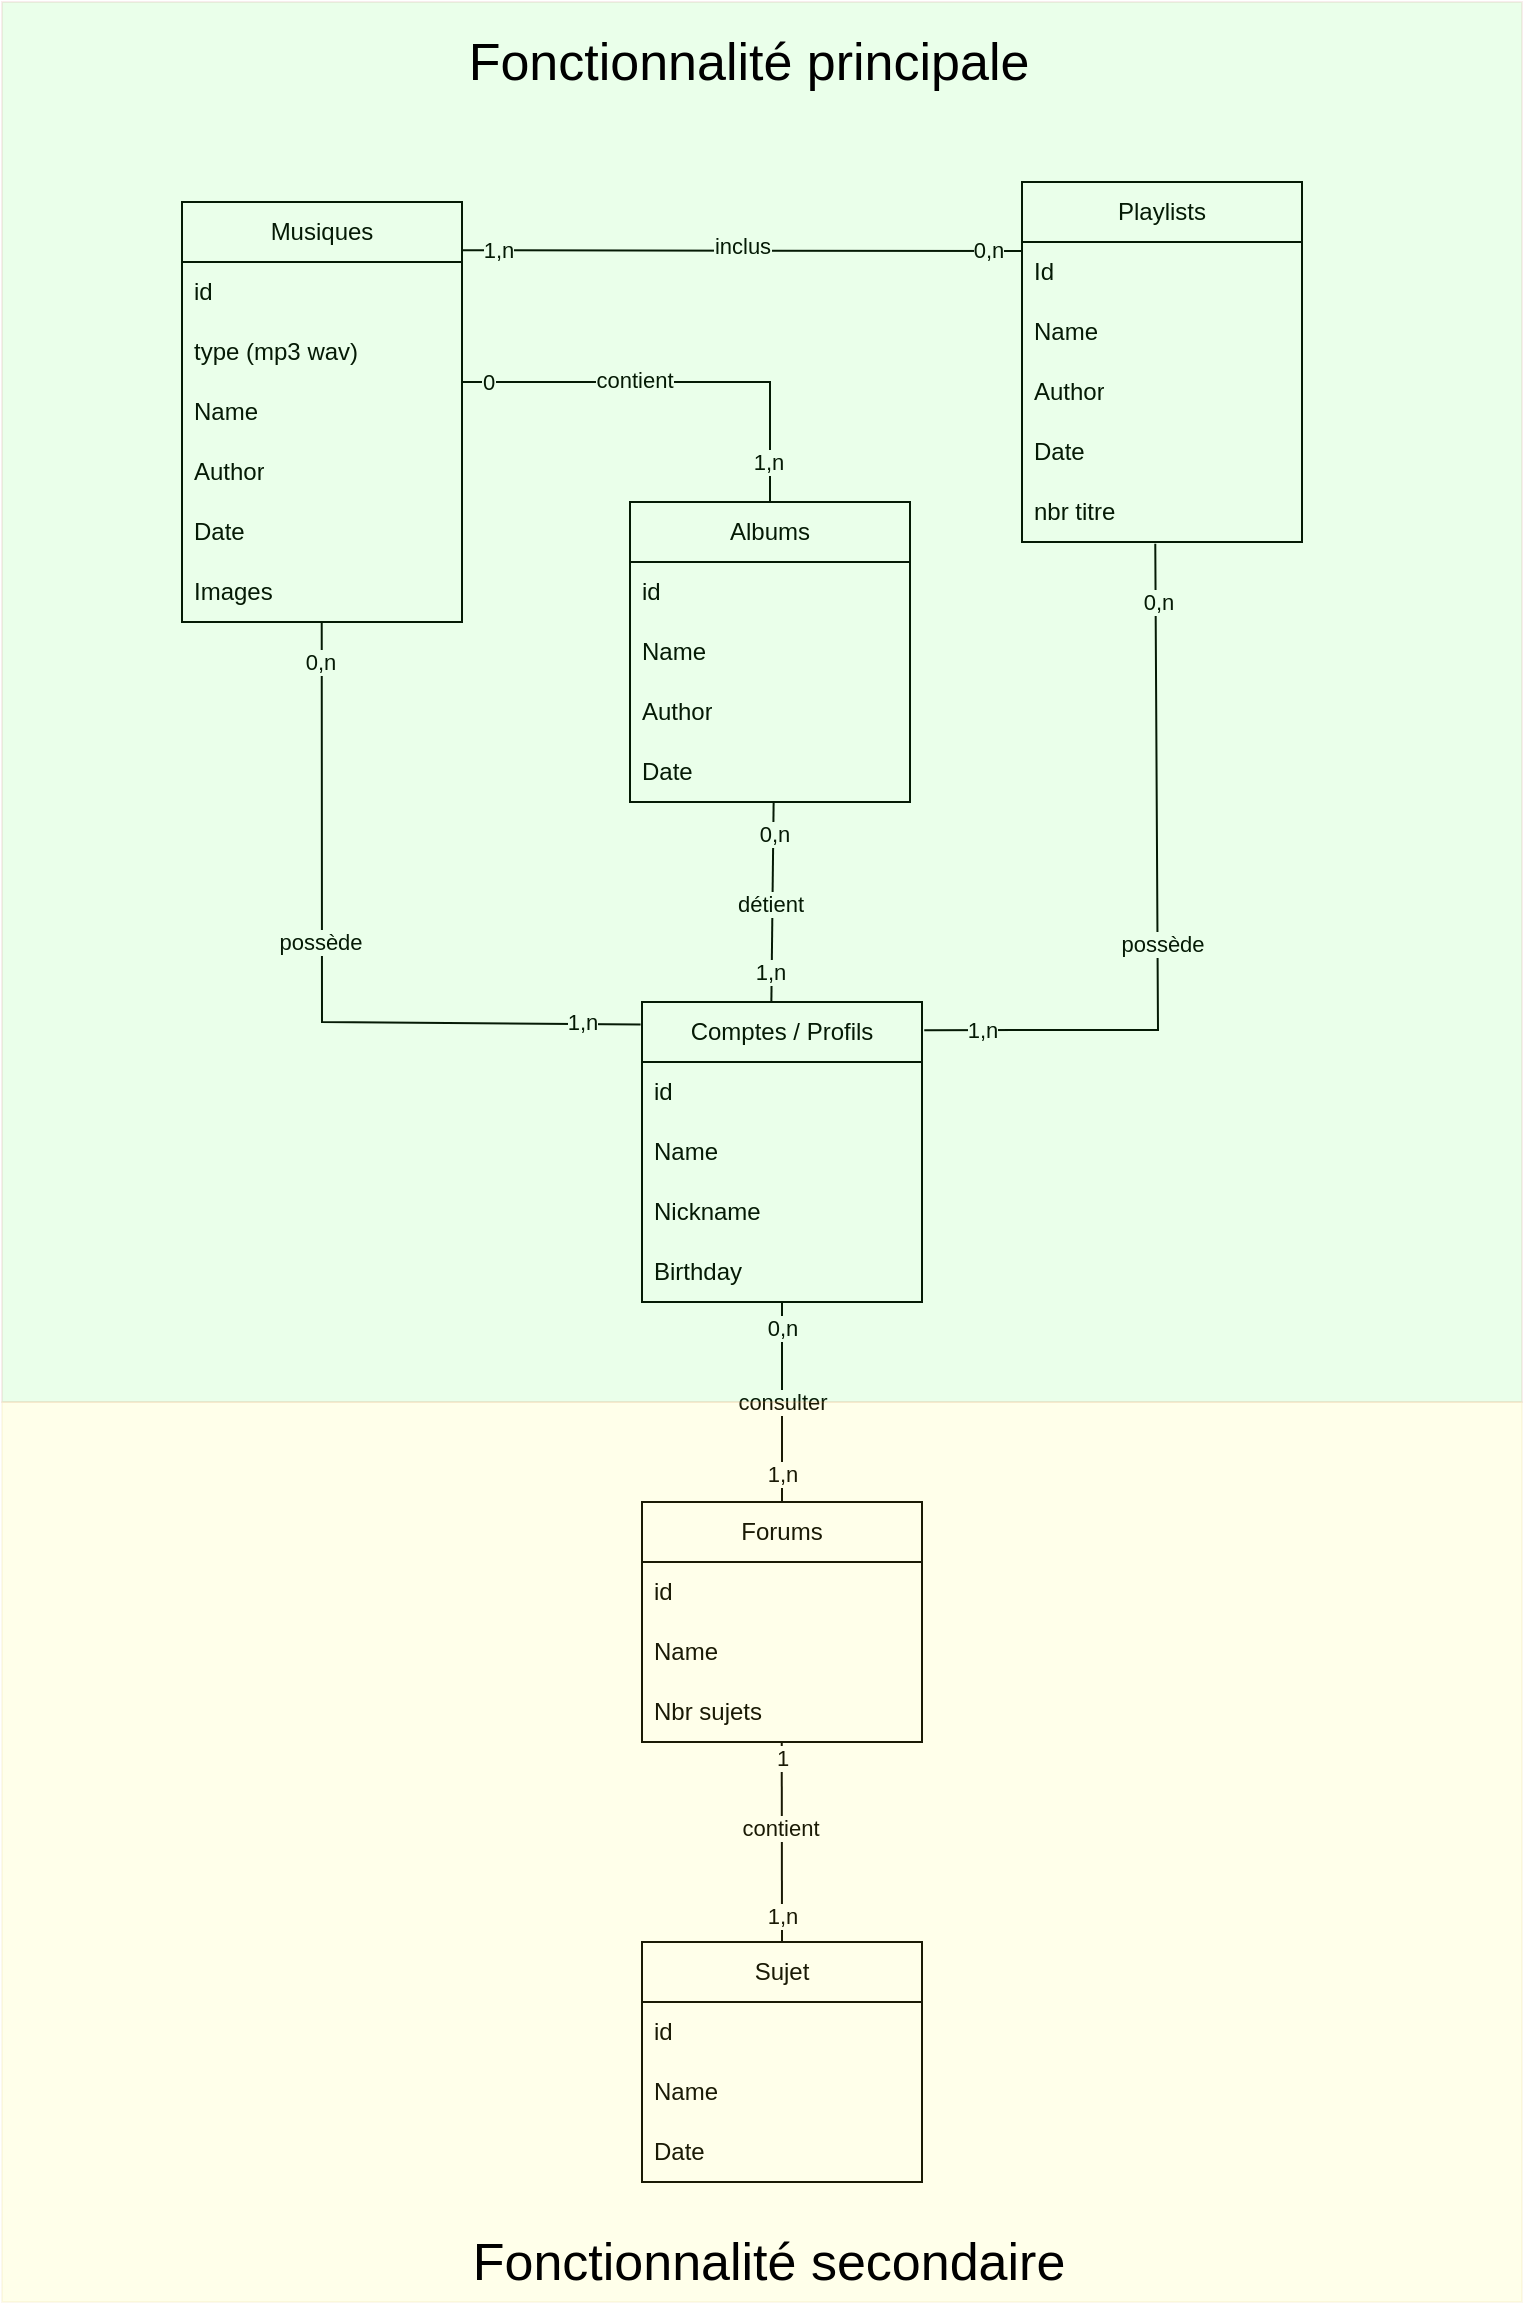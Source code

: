 <mxfile version="21.2.1" type="device">
  <diagram name="Page-1" id="DTLzjxHz0AVBki_nHCtA">
    <mxGraphModel dx="1434" dy="1963" grid="1" gridSize="10" guides="1" tooltips="1" connect="1" arrows="1" fold="1" page="1" pageScale="1" pageWidth="827" pageHeight="1169" math="0" shadow="0">
      <root>
        <mxCell id="0" />
        <mxCell id="1" parent="0" />
        <mxCell id="yGFAPYOFmnMAALgUmyOV-6" value="&lt;div&gt;Musiques&lt;/div&gt;" style="swimlane;fontStyle=0;childLayout=stackLayout;horizontal=1;startSize=30;horizontalStack=0;resizeParent=1;resizeParentMax=0;resizeLast=0;collapsible=1;marginBottom=0;whiteSpace=wrap;html=1;" parent="1" vertex="1">
          <mxGeometry x="130" y="-1060" width="140" height="210" as="geometry" />
        </mxCell>
        <mxCell id="yGFAPYOFmnMAALgUmyOV-7" value="id" style="text;strokeColor=none;fillColor=none;align=left;verticalAlign=middle;spacingLeft=4;spacingRight=4;overflow=hidden;points=[[0,0.5],[1,0.5]];portConstraint=eastwest;rotatable=0;whiteSpace=wrap;html=1;" parent="yGFAPYOFmnMAALgUmyOV-6" vertex="1">
          <mxGeometry y="30" width="140" height="30" as="geometry" />
        </mxCell>
        <mxCell id="yGFAPYOFmnMAALgUmyOV-8" value="type (mp3 wav)" style="text;strokeColor=none;fillColor=none;align=left;verticalAlign=middle;spacingLeft=4;spacingRight=4;overflow=hidden;points=[[0,0.5],[1,0.5]];portConstraint=eastwest;rotatable=0;whiteSpace=wrap;html=1;" parent="yGFAPYOFmnMAALgUmyOV-6" vertex="1">
          <mxGeometry y="60" width="140" height="30" as="geometry" />
        </mxCell>
        <mxCell id="yGFAPYOFmnMAALgUmyOV-9" value="&lt;div&gt;Name&lt;/div&gt;" style="text;strokeColor=none;fillColor=none;align=left;verticalAlign=middle;spacingLeft=4;spacingRight=4;overflow=hidden;points=[[0,0.5],[1,0.5]];portConstraint=eastwest;rotatable=0;whiteSpace=wrap;html=1;" parent="yGFAPYOFmnMAALgUmyOV-6" vertex="1">
          <mxGeometry y="90" width="140" height="30" as="geometry" />
        </mxCell>
        <mxCell id="yGFAPYOFmnMAALgUmyOV-26" value="Author" style="text;strokeColor=none;fillColor=none;align=left;verticalAlign=middle;spacingLeft=4;spacingRight=4;overflow=hidden;points=[[0,0.5],[1,0.5]];portConstraint=eastwest;rotatable=0;whiteSpace=wrap;html=1;" parent="yGFAPYOFmnMAALgUmyOV-6" vertex="1">
          <mxGeometry y="120" width="140" height="30" as="geometry" />
        </mxCell>
        <mxCell id="yGFAPYOFmnMAALgUmyOV-35" value="Date" style="text;strokeColor=none;fillColor=none;align=left;verticalAlign=middle;spacingLeft=4;spacingRight=4;overflow=hidden;points=[[0,0.5],[1,0.5]];portConstraint=eastwest;rotatable=0;whiteSpace=wrap;html=1;" parent="yGFAPYOFmnMAALgUmyOV-6" vertex="1">
          <mxGeometry y="150" width="140" height="30" as="geometry" />
        </mxCell>
        <mxCell id="yGFAPYOFmnMAALgUmyOV-36" value="Images" style="text;strokeColor=none;fillColor=none;align=left;verticalAlign=middle;spacingLeft=4;spacingRight=4;overflow=hidden;points=[[0,0.5],[1,0.5]];portConstraint=eastwest;rotatable=0;whiteSpace=wrap;html=1;" parent="yGFAPYOFmnMAALgUmyOV-6" vertex="1">
          <mxGeometry y="180" width="140" height="30" as="geometry" />
        </mxCell>
        <mxCell id="yGFAPYOFmnMAALgUmyOV-10" value="Albums" style="swimlane;fontStyle=0;childLayout=stackLayout;horizontal=1;startSize=30;horizontalStack=0;resizeParent=1;resizeParentMax=0;resizeLast=0;collapsible=1;marginBottom=0;whiteSpace=wrap;html=1;" parent="1" vertex="1">
          <mxGeometry x="354" y="-910" width="140" height="150" as="geometry" />
        </mxCell>
        <mxCell id="yGFAPYOFmnMAALgUmyOV-11" value="id" style="text;strokeColor=none;fillColor=none;align=left;verticalAlign=middle;spacingLeft=4;spacingRight=4;overflow=hidden;points=[[0,0.5],[1,0.5]];portConstraint=eastwest;rotatable=0;whiteSpace=wrap;html=1;" parent="yGFAPYOFmnMAALgUmyOV-10" vertex="1">
          <mxGeometry y="30" width="140" height="30" as="geometry" />
        </mxCell>
        <mxCell id="yGFAPYOFmnMAALgUmyOV-12" value="Name" style="text;strokeColor=none;fillColor=none;align=left;verticalAlign=middle;spacingLeft=4;spacingRight=4;overflow=hidden;points=[[0,0.5],[1,0.5]];portConstraint=eastwest;rotatable=0;whiteSpace=wrap;html=1;" parent="yGFAPYOFmnMAALgUmyOV-10" vertex="1">
          <mxGeometry y="60" width="140" height="30" as="geometry" />
        </mxCell>
        <mxCell id="yGFAPYOFmnMAALgUmyOV-13" value="&lt;div&gt;Author&lt;/div&gt;" style="text;strokeColor=none;fillColor=none;align=left;verticalAlign=middle;spacingLeft=4;spacingRight=4;overflow=hidden;points=[[0,0.5],[1,0.5]];portConstraint=eastwest;rotatable=0;whiteSpace=wrap;html=1;" parent="yGFAPYOFmnMAALgUmyOV-10" vertex="1">
          <mxGeometry y="90" width="140" height="30" as="geometry" />
        </mxCell>
        <mxCell id="yGFAPYOFmnMAALgUmyOV-32" value="Date" style="text;strokeColor=none;fillColor=none;align=left;verticalAlign=middle;spacingLeft=4;spacingRight=4;overflow=hidden;points=[[0,0.5],[1,0.5]];portConstraint=eastwest;rotatable=0;whiteSpace=wrap;html=1;" parent="yGFAPYOFmnMAALgUmyOV-10" vertex="1">
          <mxGeometry y="120" width="140" height="30" as="geometry" />
        </mxCell>
        <mxCell id="yGFAPYOFmnMAALgUmyOV-14" value="Playlists" style="swimlane;fontStyle=0;childLayout=stackLayout;horizontal=1;startSize=30;horizontalStack=0;resizeParent=1;resizeParentMax=0;resizeLast=0;collapsible=1;marginBottom=0;whiteSpace=wrap;html=1;" parent="1" vertex="1">
          <mxGeometry x="550" y="-1070" width="140" height="180" as="geometry" />
        </mxCell>
        <mxCell id="yGFAPYOFmnMAALgUmyOV-15" value="Id" style="text;strokeColor=none;fillColor=none;align=left;verticalAlign=middle;spacingLeft=4;spacingRight=4;overflow=hidden;points=[[0,0.5],[1,0.5]];portConstraint=eastwest;rotatable=0;whiteSpace=wrap;html=1;" parent="yGFAPYOFmnMAALgUmyOV-14" vertex="1">
          <mxGeometry y="30" width="140" height="30" as="geometry" />
        </mxCell>
        <mxCell id="yGFAPYOFmnMAALgUmyOV-16" value="Name" style="text;strokeColor=none;fillColor=none;align=left;verticalAlign=middle;spacingLeft=4;spacingRight=4;overflow=hidden;points=[[0,0.5],[1,0.5]];portConstraint=eastwest;rotatable=0;whiteSpace=wrap;html=1;" parent="yGFAPYOFmnMAALgUmyOV-14" vertex="1">
          <mxGeometry y="60" width="140" height="30" as="geometry" />
        </mxCell>
        <mxCell id="yGFAPYOFmnMAALgUmyOV-17" value="Author" style="text;strokeColor=none;fillColor=none;align=left;verticalAlign=middle;spacingLeft=4;spacingRight=4;overflow=hidden;points=[[0,0.5],[1,0.5]];portConstraint=eastwest;rotatable=0;whiteSpace=wrap;html=1;" parent="yGFAPYOFmnMAALgUmyOV-14" vertex="1">
          <mxGeometry y="90" width="140" height="30" as="geometry" />
        </mxCell>
        <mxCell id="yGFAPYOFmnMAALgUmyOV-34" value="Date" style="text;strokeColor=none;fillColor=none;align=left;verticalAlign=middle;spacingLeft=4;spacingRight=4;overflow=hidden;points=[[0,0.5],[1,0.5]];portConstraint=eastwest;rotatable=0;whiteSpace=wrap;html=1;" parent="yGFAPYOFmnMAALgUmyOV-14" vertex="1">
          <mxGeometry y="120" width="140" height="30" as="geometry" />
        </mxCell>
        <mxCell id="yGFAPYOFmnMAALgUmyOV-79" value="nbr titre" style="text;strokeColor=none;fillColor=none;align=left;verticalAlign=middle;spacingLeft=4;spacingRight=4;overflow=hidden;points=[[0,0.5],[1,0.5]];portConstraint=eastwest;rotatable=0;whiteSpace=wrap;html=1;" parent="yGFAPYOFmnMAALgUmyOV-14" vertex="1">
          <mxGeometry y="150" width="140" height="30" as="geometry" />
        </mxCell>
        <mxCell id="yGFAPYOFmnMAALgUmyOV-22" value="Forums" style="swimlane;fontStyle=0;childLayout=stackLayout;horizontal=1;startSize=30;horizontalStack=0;resizeParent=1;resizeParentMax=0;resizeLast=0;collapsible=1;marginBottom=0;whiteSpace=wrap;html=1;" parent="1" vertex="1">
          <mxGeometry x="360" y="-410" width="140" height="120" as="geometry" />
        </mxCell>
        <mxCell id="yGFAPYOFmnMAALgUmyOV-23" value="id" style="text;strokeColor=none;fillColor=none;align=left;verticalAlign=middle;spacingLeft=4;spacingRight=4;overflow=hidden;points=[[0,0.5],[1,0.5]];portConstraint=eastwest;rotatable=0;whiteSpace=wrap;html=1;" parent="yGFAPYOFmnMAALgUmyOV-22" vertex="1">
          <mxGeometry y="30" width="140" height="30" as="geometry" />
        </mxCell>
        <mxCell id="yGFAPYOFmnMAALgUmyOV-24" value="Name" style="text;strokeColor=none;fillColor=none;align=left;verticalAlign=middle;spacingLeft=4;spacingRight=4;overflow=hidden;points=[[0,0.5],[1,0.5]];portConstraint=eastwest;rotatable=0;whiteSpace=wrap;html=1;" parent="yGFAPYOFmnMAALgUmyOV-22" vertex="1">
          <mxGeometry y="60" width="140" height="30" as="geometry" />
        </mxCell>
        <mxCell id="yGFAPYOFmnMAALgUmyOV-47" value="Nbr sujets" style="text;strokeColor=none;fillColor=none;align=left;verticalAlign=middle;spacingLeft=4;spacingRight=4;overflow=hidden;points=[[0,0.5],[1,0.5]];portConstraint=eastwest;rotatable=0;whiteSpace=wrap;html=1;" parent="yGFAPYOFmnMAALgUmyOV-22" vertex="1">
          <mxGeometry y="90" width="140" height="30" as="geometry" />
        </mxCell>
        <mxCell id="yGFAPYOFmnMAALgUmyOV-27" value="Comptes / Profils" style="swimlane;fontStyle=0;childLayout=stackLayout;horizontal=1;startSize=30;horizontalStack=0;resizeParent=1;resizeParentMax=0;resizeLast=0;collapsible=1;marginBottom=0;whiteSpace=wrap;html=1;" parent="1" vertex="1">
          <mxGeometry x="360" y="-660" width="140" height="150" as="geometry" />
        </mxCell>
        <mxCell id="yGFAPYOFmnMAALgUmyOV-28" value="id" style="text;strokeColor=none;fillColor=none;align=left;verticalAlign=middle;spacingLeft=4;spacingRight=4;overflow=hidden;points=[[0,0.5],[1,0.5]];portConstraint=eastwest;rotatable=0;whiteSpace=wrap;html=1;" parent="yGFAPYOFmnMAALgUmyOV-27" vertex="1">
          <mxGeometry y="30" width="140" height="30" as="geometry" />
        </mxCell>
        <mxCell id="yGFAPYOFmnMAALgUmyOV-29" value="Name" style="text;strokeColor=none;fillColor=none;align=left;verticalAlign=middle;spacingLeft=4;spacingRight=4;overflow=hidden;points=[[0,0.5],[1,0.5]];portConstraint=eastwest;rotatable=0;whiteSpace=wrap;html=1;" parent="yGFAPYOFmnMAALgUmyOV-27" vertex="1">
          <mxGeometry y="60" width="140" height="30" as="geometry" />
        </mxCell>
        <mxCell id="yGFAPYOFmnMAALgUmyOV-30" value="Nickname" style="text;strokeColor=none;fillColor=none;align=left;verticalAlign=middle;spacingLeft=4;spacingRight=4;overflow=hidden;points=[[0,0.5],[1,0.5]];portConstraint=eastwest;rotatable=0;whiteSpace=wrap;html=1;" parent="yGFAPYOFmnMAALgUmyOV-27" vertex="1">
          <mxGeometry y="90" width="140" height="30" as="geometry" />
        </mxCell>
        <mxCell id="yGFAPYOFmnMAALgUmyOV-31" value="Birthday" style="text;strokeColor=none;fillColor=none;align=left;verticalAlign=middle;spacingLeft=4;spacingRight=4;overflow=hidden;points=[[0,0.5],[1,0.5]];portConstraint=eastwest;rotatable=0;whiteSpace=wrap;html=1;" parent="yGFAPYOFmnMAALgUmyOV-27" vertex="1">
          <mxGeometry y="120" width="140" height="30" as="geometry" />
        </mxCell>
        <mxCell id="yGFAPYOFmnMAALgUmyOV-37" value="" style="endArrow=none;html=1;rounded=0;entryX=1;entryY=0.115;entryDx=0;entryDy=0;exitX=-0.003;exitY=0.149;exitDx=0;exitDy=0;exitPerimeter=0;entryPerimeter=0;" parent="1" source="yGFAPYOFmnMAALgUmyOV-15" target="yGFAPYOFmnMAALgUmyOV-6" edge="1">
          <mxGeometry width="50" height="50" relative="1" as="geometry">
            <mxPoint x="220" y="-660" as="sourcePoint" />
            <mxPoint x="270" y="-710" as="targetPoint" />
          </mxGeometry>
        </mxCell>
        <mxCell id="yGFAPYOFmnMAALgUmyOV-66" value="inclus" style="edgeLabel;html=1;align=center;verticalAlign=middle;resizable=0;points=[];" parent="yGFAPYOFmnMAALgUmyOV-37" vertex="1" connectable="0">
          <mxGeometry x="0.068" y="-3" relative="1" as="geometry">
            <mxPoint x="10" as="offset" />
          </mxGeometry>
        </mxCell>
        <mxCell id="yGFAPYOFmnMAALgUmyOV-69" value="1,n" style="edgeLabel;html=1;align=center;verticalAlign=middle;resizable=0;points=[];" parent="yGFAPYOFmnMAALgUmyOV-37" vertex="1" connectable="0">
          <mxGeometry x="0.87" relative="1" as="geometry">
            <mxPoint as="offset" />
          </mxGeometry>
        </mxCell>
        <mxCell id="yGFAPYOFmnMAALgUmyOV-70" value="0,n" style="edgeLabel;html=1;align=center;verticalAlign=middle;resizable=0;points=[];" parent="yGFAPYOFmnMAALgUmyOV-37" vertex="1" connectable="0">
          <mxGeometry x="-0.878" y="-1" relative="1" as="geometry">
            <mxPoint as="offset" />
          </mxGeometry>
        </mxCell>
        <mxCell id="yGFAPYOFmnMAALgUmyOV-38" value="" style="endArrow=none;html=1;rounded=0;entryX=0.499;entryY=0.998;entryDx=0;entryDy=0;entryPerimeter=0;exitX=-0.005;exitY=0.075;exitDx=0;exitDy=0;exitPerimeter=0;" parent="1" source="yGFAPYOFmnMAALgUmyOV-27" target="yGFAPYOFmnMAALgUmyOV-36" edge="1">
          <mxGeometry width="50" height="50" relative="1" as="geometry">
            <mxPoint x="199.16" y="-749.85" as="sourcePoint" />
            <mxPoint x="474" y="-730" as="targetPoint" />
            <Array as="points">
              <mxPoint x="200" y="-650" />
            </Array>
          </mxGeometry>
        </mxCell>
        <mxCell id="yGFAPYOFmnMAALgUmyOV-55" value="possède" style="edgeLabel;html=1;align=center;verticalAlign=middle;resizable=0;points=[];" parent="yGFAPYOFmnMAALgUmyOV-38" vertex="1" connectable="0">
          <mxGeometry x="0.02" y="1" relative="1" as="geometry">
            <mxPoint y="-16" as="offset" />
          </mxGeometry>
        </mxCell>
        <mxCell id="yGFAPYOFmnMAALgUmyOV-58" value="0,n" style="edgeLabel;html=1;align=center;verticalAlign=middle;resizable=0;points=[];" parent="yGFAPYOFmnMAALgUmyOV-38" vertex="1" connectable="0">
          <mxGeometry x="0.951" y="1" relative="1" as="geometry">
            <mxPoint y="11" as="offset" />
          </mxGeometry>
        </mxCell>
        <mxCell id="yGFAPYOFmnMAALgUmyOV-59" value="1,n" style="edgeLabel;html=1;align=center;verticalAlign=middle;resizable=0;points=[];" parent="yGFAPYOFmnMAALgUmyOV-38" vertex="1" connectable="0">
          <mxGeometry x="-0.895" y="-1" relative="1" as="geometry">
            <mxPoint x="-11" as="offset" />
          </mxGeometry>
        </mxCell>
        <mxCell id="yGFAPYOFmnMAALgUmyOV-39" value="" style="endArrow=none;html=1;rounded=0;entryX=1.001;entryY=1.001;entryDx=0;entryDy=0;entryPerimeter=0;exitX=0.5;exitY=0;exitDx=0;exitDy=0;" parent="1" source="yGFAPYOFmnMAALgUmyOV-10" target="yGFAPYOFmnMAALgUmyOV-8" edge="1">
          <mxGeometry width="50" height="50" relative="1" as="geometry">
            <mxPoint x="570" y="-740" as="sourcePoint" />
            <mxPoint x="620" y="-790" as="targetPoint" />
            <Array as="points">
              <mxPoint x="424" y="-970" />
            </Array>
          </mxGeometry>
        </mxCell>
        <mxCell id="yGFAPYOFmnMAALgUmyOV-52" value="&lt;div&gt;contient&lt;/div&gt;" style="edgeLabel;html=1;align=center;verticalAlign=middle;resizable=0;points=[];" parent="yGFAPYOFmnMAALgUmyOV-39" vertex="1" connectable="0">
          <mxGeometry x="0.198" y="-1" relative="1" as="geometry">
            <mxPoint as="offset" />
          </mxGeometry>
        </mxCell>
        <mxCell id="yGFAPYOFmnMAALgUmyOV-53" value="0" style="edgeLabel;html=1;align=center;verticalAlign=middle;resizable=0;points=[];" parent="yGFAPYOFmnMAALgUmyOV-39" vertex="1" connectable="0">
          <mxGeometry x="0.884" y="-2" relative="1" as="geometry">
            <mxPoint y="2" as="offset" />
          </mxGeometry>
        </mxCell>
        <mxCell id="yGFAPYOFmnMAALgUmyOV-54" value="1,n" style="edgeLabel;html=1;align=center;verticalAlign=middle;resizable=0;points=[];" parent="yGFAPYOFmnMAALgUmyOV-39" vertex="1" connectable="0">
          <mxGeometry x="-0.859" y="1" relative="1" as="geometry">
            <mxPoint y="-5" as="offset" />
          </mxGeometry>
        </mxCell>
        <mxCell id="yGFAPYOFmnMAALgUmyOV-40" value="" style="endArrow=none;html=1;rounded=0;entryX=0.5;entryY=1;entryDx=0;entryDy=0;entryPerimeter=0;exitX=0.5;exitY=0;exitDx=0;exitDy=0;" parent="1" source="yGFAPYOFmnMAALgUmyOV-22" target="yGFAPYOFmnMAALgUmyOV-31" edge="1">
          <mxGeometry width="50" height="50" relative="1" as="geometry">
            <mxPoint x="405" y="-430" as="sourcePoint" />
            <mxPoint x="455" y="-480" as="targetPoint" />
          </mxGeometry>
        </mxCell>
        <mxCell id="yGFAPYOFmnMAALgUmyOV-75" value="consulter" style="edgeLabel;html=1;align=center;verticalAlign=middle;resizable=0;points=[];" parent="yGFAPYOFmnMAALgUmyOV-40" vertex="1" connectable="0">
          <mxGeometry x="-0.199" relative="1" as="geometry">
            <mxPoint y="-10" as="offset" />
          </mxGeometry>
        </mxCell>
        <mxCell id="yGFAPYOFmnMAALgUmyOV-76" value="0,n" style="edgeLabel;html=1;align=center;verticalAlign=middle;resizable=0;points=[];" parent="yGFAPYOFmnMAALgUmyOV-40" vertex="1" connectable="0">
          <mxGeometry x="0.743" relative="1" as="geometry">
            <mxPoint as="offset" />
          </mxGeometry>
        </mxCell>
        <mxCell id="yGFAPYOFmnMAALgUmyOV-77" value="1,n" style="edgeLabel;html=1;align=center;verticalAlign=middle;resizable=0;points=[];" parent="yGFAPYOFmnMAALgUmyOV-40" vertex="1" connectable="0">
          <mxGeometry x="-0.716" relative="1" as="geometry">
            <mxPoint as="offset" />
          </mxGeometry>
        </mxCell>
        <mxCell id="yGFAPYOFmnMAALgUmyOV-41" value="Sujet" style="swimlane;fontStyle=0;childLayout=stackLayout;horizontal=1;startSize=30;horizontalStack=0;resizeParent=1;resizeParentMax=0;resizeLast=0;collapsible=1;marginBottom=0;whiteSpace=wrap;html=1;" parent="1" vertex="1">
          <mxGeometry x="360" y="-190" width="140" height="120" as="geometry" />
        </mxCell>
        <mxCell id="yGFAPYOFmnMAALgUmyOV-42" value="id" style="text;strokeColor=none;fillColor=none;align=left;verticalAlign=middle;spacingLeft=4;spacingRight=4;overflow=hidden;points=[[0,0.5],[1,0.5]];portConstraint=eastwest;rotatable=0;whiteSpace=wrap;html=1;" parent="yGFAPYOFmnMAALgUmyOV-41" vertex="1">
          <mxGeometry y="30" width="140" height="30" as="geometry" />
        </mxCell>
        <mxCell id="yGFAPYOFmnMAALgUmyOV-43" value="Name" style="text;strokeColor=none;fillColor=none;align=left;verticalAlign=middle;spacingLeft=4;spacingRight=4;overflow=hidden;points=[[0,0.5],[1,0.5]];portConstraint=eastwest;rotatable=0;whiteSpace=wrap;html=1;" parent="yGFAPYOFmnMAALgUmyOV-41" vertex="1">
          <mxGeometry y="60" width="140" height="30" as="geometry" />
        </mxCell>
        <mxCell id="yGFAPYOFmnMAALgUmyOV-44" value="Date" style="text;strokeColor=none;fillColor=none;align=left;verticalAlign=middle;spacingLeft=4;spacingRight=4;overflow=hidden;points=[[0,0.5],[1,0.5]];portConstraint=eastwest;rotatable=0;whiteSpace=wrap;html=1;" parent="yGFAPYOFmnMAALgUmyOV-41" vertex="1">
          <mxGeometry y="90" width="140" height="30" as="geometry" />
        </mxCell>
        <mxCell id="yGFAPYOFmnMAALgUmyOV-46" value="" style="endArrow=none;html=1;rounded=0;exitX=0.5;exitY=0;exitDx=0;exitDy=0;entryX=0.499;entryY=1;entryDx=0;entryDy=0;entryPerimeter=0;" parent="1" source="yGFAPYOFmnMAALgUmyOV-41" target="yGFAPYOFmnMAALgUmyOV-47" edge="1">
          <mxGeometry width="50" height="50" relative="1" as="geometry">
            <mxPoint x="380" y="-220.18" as="sourcePoint" />
            <mxPoint x="430" y="-270" as="targetPoint" />
          </mxGeometry>
        </mxCell>
        <mxCell id="yGFAPYOFmnMAALgUmyOV-71" value="contient" style="edgeLabel;html=1;align=center;verticalAlign=middle;resizable=0;points=[];" parent="yGFAPYOFmnMAALgUmyOV-46" vertex="1" connectable="0">
          <mxGeometry x="-0.182" y="1" relative="1" as="geometry">
            <mxPoint y="-16" as="offset" />
          </mxGeometry>
        </mxCell>
        <mxCell id="yGFAPYOFmnMAALgUmyOV-72" value="1,n" style="edgeLabel;html=1;align=center;verticalAlign=middle;resizable=0;points=[];" parent="yGFAPYOFmnMAALgUmyOV-46" vertex="1" connectable="0">
          <mxGeometry x="-0.727" relative="1" as="geometry">
            <mxPoint as="offset" />
          </mxGeometry>
        </mxCell>
        <mxCell id="yGFAPYOFmnMAALgUmyOV-73" value="1" style="edgeLabel;html=1;align=center;verticalAlign=middle;resizable=0;points=[];" parent="yGFAPYOFmnMAALgUmyOV-46" vertex="1" connectable="0">
          <mxGeometry x="0.842" relative="1" as="geometry">
            <mxPoint as="offset" />
          </mxGeometry>
        </mxCell>
        <mxCell id="yGFAPYOFmnMAALgUmyOV-50" value="" style="endArrow=none;html=1;rounded=0;exitX=1.008;exitY=0.094;exitDx=0;exitDy=0;exitPerimeter=0;entryX=0.476;entryY=1.03;entryDx=0;entryDy=0;entryPerimeter=0;" parent="1" source="yGFAPYOFmnMAALgUmyOV-27" target="yGFAPYOFmnMAALgUmyOV-79" edge="1">
          <mxGeometry width="50" height="50" relative="1" as="geometry">
            <mxPoint x="618" y="-640" as="sourcePoint" />
            <mxPoint x="620" y="-860" as="targetPoint" />
            <Array as="points">
              <mxPoint x="618" y="-646" />
            </Array>
          </mxGeometry>
        </mxCell>
        <mxCell id="yGFAPYOFmnMAALgUmyOV-61" value="0,n" style="edgeLabel;html=1;align=center;verticalAlign=middle;resizable=0;points=[];" parent="yGFAPYOFmnMAALgUmyOV-50" vertex="1" connectable="0">
          <mxGeometry x="0.941" y="-1" relative="1" as="geometry">
            <mxPoint y="18" as="offset" />
          </mxGeometry>
        </mxCell>
        <mxCell id="yGFAPYOFmnMAALgUmyOV-62" value="1,n" style="edgeLabel;html=1;align=center;verticalAlign=middle;resizable=0;points=[];" parent="yGFAPYOFmnMAALgUmyOV-50" vertex="1" connectable="0">
          <mxGeometry x="-0.962" relative="1" as="geometry">
            <mxPoint x="22" as="offset" />
          </mxGeometry>
        </mxCell>
        <mxCell id="yGFAPYOFmnMAALgUmyOV-74" value="possède" style="edgeLabel;html=1;align=center;verticalAlign=middle;resizable=0;points=[];" parent="yGFAPYOFmnMAALgUmyOV-50" vertex="1" connectable="0">
          <mxGeometry x="-0.111" y="-2" relative="1" as="geometry">
            <mxPoint as="offset" />
          </mxGeometry>
        </mxCell>
        <mxCell id="yGFAPYOFmnMAALgUmyOV-51" value="" style="endArrow=none;html=1;rounded=0;entryX=0.513;entryY=0.997;entryDx=0;entryDy=0;entryPerimeter=0;exitX=0.462;exitY=0;exitDx=0;exitDy=0;exitPerimeter=0;" parent="1" source="yGFAPYOFmnMAALgUmyOV-27" target="yGFAPYOFmnMAALgUmyOV-32" edge="1">
          <mxGeometry width="50" height="50" relative="1" as="geometry">
            <mxPoint x="380" y="-680" as="sourcePoint" />
            <mxPoint x="430" y="-730" as="targetPoint" />
          </mxGeometry>
        </mxCell>
        <mxCell id="yGFAPYOFmnMAALgUmyOV-63" value="1,n" style="edgeLabel;html=1;align=center;verticalAlign=middle;resizable=0;points=[];" parent="yGFAPYOFmnMAALgUmyOV-51" vertex="1" connectable="0">
          <mxGeometry x="-0.691" y="1" relative="1" as="geometry">
            <mxPoint as="offset" />
          </mxGeometry>
        </mxCell>
        <mxCell id="yGFAPYOFmnMAALgUmyOV-64" value="0,n" style="edgeLabel;html=1;align=center;verticalAlign=middle;resizable=0;points=[];" parent="yGFAPYOFmnMAALgUmyOV-51" vertex="1" connectable="0">
          <mxGeometry x="0.684" relative="1" as="geometry">
            <mxPoint as="offset" />
          </mxGeometry>
        </mxCell>
        <mxCell id="yGFAPYOFmnMAALgUmyOV-65" value="&lt;div&gt;détient&lt;/div&gt;" style="edgeLabel;html=1;align=center;verticalAlign=middle;resizable=0;points=[];" parent="yGFAPYOFmnMAALgUmyOV-51" vertex="1" connectable="0">
          <mxGeometry x="-0.129" relative="1" as="geometry">
            <mxPoint x="-1" y="-6" as="offset" />
          </mxGeometry>
        </mxCell>
        <mxCell id="yGFAPYOFmnMAALgUmyOV-80" value="" style="rounded=0;whiteSpace=wrap;html=1;strokeColor=#b85450;opacity=10;fillColor=#33FF33;" parent="1" vertex="1">
          <mxGeometry x="40" y="-1160" width="760" height="700" as="geometry" />
        </mxCell>
        <mxCell id="yGFAPYOFmnMAALgUmyOV-81" value="" style="rounded=0;whiteSpace=wrap;html=1;fillColor=#FFFF33;strokeColor=#d6b656;opacity=10;" parent="1" vertex="1">
          <mxGeometry x="40" y="-460" width="760" height="450" as="geometry" />
        </mxCell>
        <mxCell id="yGFAPYOFmnMAALgUmyOV-83" value="&lt;font style=&quot;font-size: 26px;&quot;&gt;Fonctionnalité principale&lt;br&gt;&lt;/font&gt;" style="text;html=1;align=center;verticalAlign=middle;resizable=0;points=[];autosize=1;strokeColor=none;fillColor=none;" parent="1" vertex="1">
          <mxGeometry x="263" y="-1150" width="300" height="40" as="geometry" />
        </mxCell>
        <mxCell id="yGFAPYOFmnMAALgUmyOV-84" value="&lt;font style=&quot;font-size: 26px;&quot;&gt;Fonctionnalité secondaire&lt;br&gt;&lt;/font&gt;" style="text;html=1;align=center;verticalAlign=middle;resizable=0;points=[];autosize=1;strokeColor=none;fillColor=none;" parent="1" vertex="1">
          <mxGeometry x="263" y="-50" width="320" height="40" as="geometry" />
        </mxCell>
      </root>
    </mxGraphModel>
  </diagram>
</mxfile>
